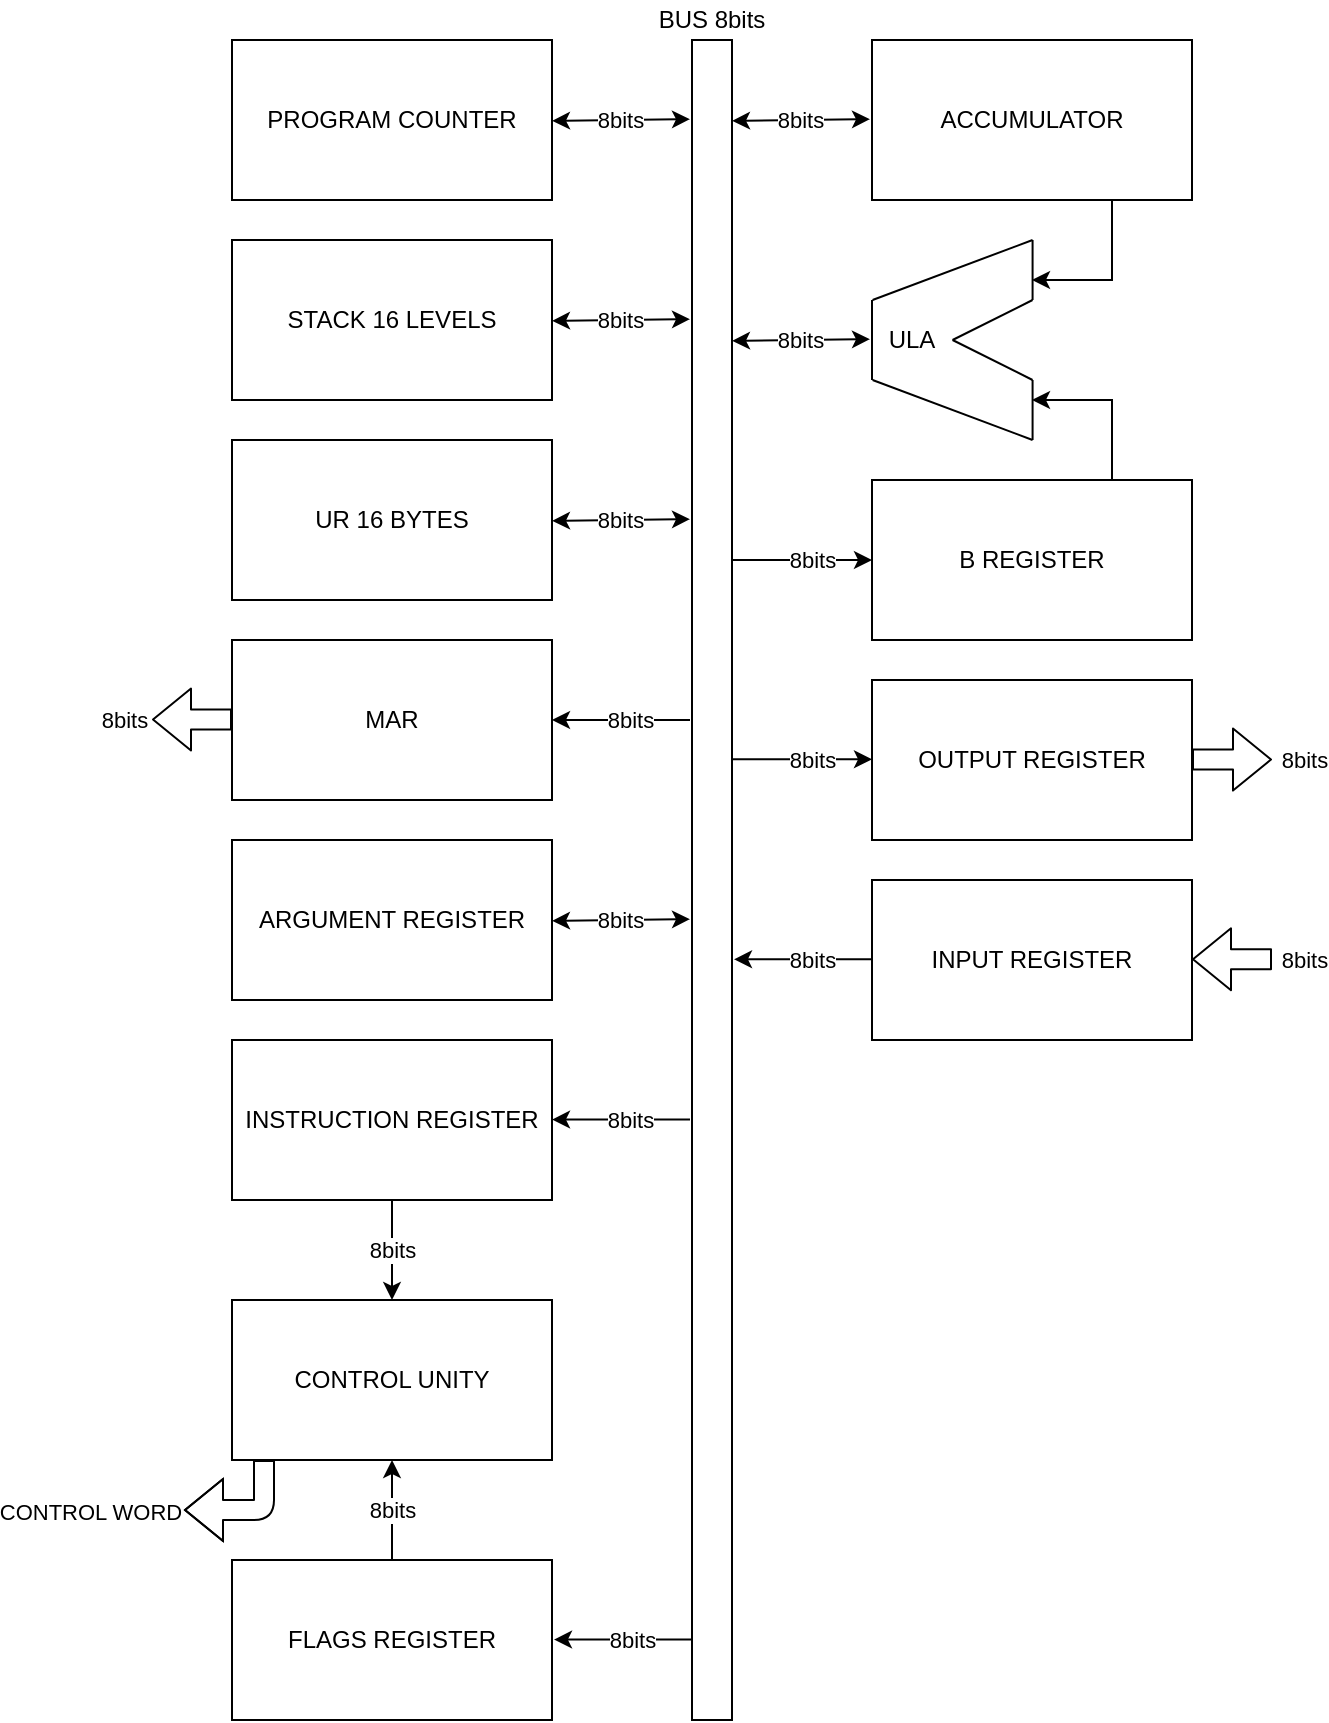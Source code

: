 <mxfile version="14.9.6" type="device"><diagram id="-EJkcxBsr4JTpKG0bV9I" name="Page-1"><mxGraphModel dx="1038" dy="616" grid="1" gridSize="10" guides="1" tooltips="1" connect="1" arrows="1" fold="1" page="1" pageScale="1" pageWidth="827" pageHeight="1169" math="0" shadow="0"><root><mxCell id="0"/><mxCell id="1" parent="0"/><mxCell id="gJNjrskINiWtCzBd5wm--2" value="PROGRAM COUNTER" style="rounded=0;whiteSpace=wrap;html=1;fillColor=none;" parent="1" vertex="1"><mxGeometry x="174" y="165" width="160" height="80" as="geometry"/></mxCell><mxCell id="gJNjrskINiWtCzBd5wm--4" value="" style="rounded=0;whiteSpace=wrap;html=1;fillColor=none;" parent="1" vertex="1"><mxGeometry x="404" y="165" width="20" height="840" as="geometry"/></mxCell><mxCell id="gJNjrskINiWtCzBd5wm--6" value="8bits" style="endArrow=classic;startArrow=classic;html=1;" parent="1" edge="1"><mxGeometry width="50" height="50" relative="1" as="geometry"><mxPoint x="334" y="205.43" as="sourcePoint"/><mxPoint x="403" y="204.57" as="targetPoint"/></mxGeometry></mxCell><mxCell id="gJNjrskINiWtCzBd5wm--49" style="edgeStyle=orthogonalEdgeStyle;rounded=0;orthogonalLoop=1;jettySize=auto;html=1;exitX=0.75;exitY=1;exitDx=0;exitDy=0;" parent="1" source="gJNjrskINiWtCzBd5wm--9" edge="1"><mxGeometry relative="1" as="geometry"><mxPoint x="574" y="285" as="targetPoint"/><Array as="points"><mxPoint x="614" y="285"/></Array></mxGeometry></mxCell><mxCell id="gJNjrskINiWtCzBd5wm--9" value="ACCUMULATOR" style="rounded=0;whiteSpace=wrap;html=1;fillColor=none;" parent="1" vertex="1"><mxGeometry x="494" y="165" width="160" height="80" as="geometry"/></mxCell><mxCell id="gJNjrskINiWtCzBd5wm--10" value="8bits" style="endArrow=classic;startArrow=classic;html=1;" parent="1" edge="1"><mxGeometry width="50" height="50" relative="1" as="geometry"><mxPoint x="424" y="205.43" as="sourcePoint"/><mxPoint x="493" y="204.57" as="targetPoint"/></mxGeometry></mxCell><mxCell id="gJNjrskINiWtCzBd5wm--13" value="STACK 16 LEVELS" style="rounded=0;whiteSpace=wrap;html=1;fillColor=none;" parent="1" vertex="1"><mxGeometry x="174" y="265" width="160" height="80" as="geometry"/></mxCell><mxCell id="gJNjrskINiWtCzBd5wm--14" value="8bits" style="endArrow=classic;startArrow=classic;html=1;" parent="1" edge="1"><mxGeometry width="50" height="50" relative="1" as="geometry"><mxPoint x="334.0" y="305.43" as="sourcePoint"/><mxPoint x="403" y="304.57" as="targetPoint"/></mxGeometry></mxCell><mxCell id="gJNjrskINiWtCzBd5wm--18" value="UR 16 BYTES" style="rounded=0;whiteSpace=wrap;html=1;fillColor=none;" parent="1" vertex="1"><mxGeometry x="174" y="365" width="160" height="80" as="geometry"/></mxCell><mxCell id="gJNjrskINiWtCzBd5wm--19" value="8bits" style="endArrow=classic;startArrow=classic;html=1;" parent="1" edge="1"><mxGeometry width="50" height="50" relative="1" as="geometry"><mxPoint x="334.0" y="405.43" as="sourcePoint"/><mxPoint x="403" y="404.57" as="targetPoint"/></mxGeometry></mxCell><mxCell id="gJNjrskINiWtCzBd5wm--20" value="MAR" style="rounded=0;whiteSpace=wrap;html=1;fillColor=none;" parent="1" vertex="1"><mxGeometry x="174" y="465" width="160" height="80" as="geometry"/></mxCell><mxCell id="gJNjrskINiWtCzBd5wm--23" value="ARGUMENT REGISTER" style="rounded=0;whiteSpace=wrap;html=1;fillColor=none;" parent="1" vertex="1"><mxGeometry x="174" y="565" width="160" height="80" as="geometry"/></mxCell><mxCell id="gJNjrskINiWtCzBd5wm--24" value="8bits" style="endArrow=classic;startArrow=classic;html=1;" parent="1" edge="1"><mxGeometry width="50" height="50" relative="1" as="geometry"><mxPoint x="334" y="605.43" as="sourcePoint"/><mxPoint x="403" y="604.57" as="targetPoint"/></mxGeometry></mxCell><mxCell id="gJNjrskINiWtCzBd5wm--30" value="8bits" style="edgeStyle=orthogonalEdgeStyle;rounded=0;orthogonalLoop=1;jettySize=auto;html=1;exitX=0.5;exitY=1;exitDx=0;exitDy=0;entryX=0.5;entryY=0;entryDx=0;entryDy=0;" parent="1" source="gJNjrskINiWtCzBd5wm--26" target="gJNjrskINiWtCzBd5wm--28" edge="1"><mxGeometry relative="1" as="geometry"/></mxCell><mxCell id="gJNjrskINiWtCzBd5wm--26" value="INSTRUCTION REGISTER" style="rounded=0;whiteSpace=wrap;html=1;fillColor=none;" parent="1" vertex="1"><mxGeometry x="174" y="665" width="160" height="80" as="geometry"/></mxCell><mxCell id="gJNjrskINiWtCzBd5wm--28" value="CONTROL UNITY" style="rounded=0;whiteSpace=wrap;html=1;fillColor=none;" parent="1" vertex="1"><mxGeometry x="174" y="795" width="160" height="80" as="geometry"/></mxCell><mxCell id="gJNjrskINiWtCzBd5wm--34" value="8bits" style="edgeStyle=orthogonalEdgeStyle;rounded=0;orthogonalLoop=1;jettySize=auto;html=1;entryX=0.5;entryY=1;entryDx=0;entryDy=0;" parent="1" source="gJNjrskINiWtCzBd5wm--32" target="gJNjrskINiWtCzBd5wm--28" edge="1"><mxGeometry relative="1" as="geometry"/></mxCell><mxCell id="gJNjrskINiWtCzBd5wm--32" value="FLAGS REGISTER" style="rounded=0;whiteSpace=wrap;html=1;fillColor=none;" parent="1" vertex="1"><mxGeometry x="174" y="925" width="160" height="80" as="geometry"/></mxCell><mxCell id="gJNjrskINiWtCzBd5wm--51" style="edgeStyle=orthogonalEdgeStyle;rounded=0;orthogonalLoop=1;jettySize=auto;html=1;exitX=0.75;exitY=0;exitDx=0;exitDy=0;" parent="1" source="gJNjrskINiWtCzBd5wm--50" edge="1"><mxGeometry relative="1" as="geometry"><mxPoint x="574" y="345" as="targetPoint"/><Array as="points"><mxPoint x="614" y="345"/></Array></mxGeometry></mxCell><mxCell id="gJNjrskINiWtCzBd5wm--50" value="B REGISTER" style="rounded=0;whiteSpace=wrap;html=1;fillColor=none;" parent="1" vertex="1"><mxGeometry x="494" y="385" width="160" height="80" as="geometry"/></mxCell><mxCell id="gJNjrskINiWtCzBd5wm--52" value="" style="group" parent="1" vertex="1" connectable="0"><mxGeometry x="494.0" y="265" width="80.29" height="100" as="geometry"/></mxCell><mxCell id="gJNjrskINiWtCzBd5wm--35" value="" style="endArrow=none;html=1;" parent="gJNjrskINiWtCzBd5wm--52" edge="1"><mxGeometry width="50" height="50" as="geometry"><mxPoint x="80.29" y="30" as="sourcePoint"/><mxPoint x="80.29" as="targetPoint"/></mxGeometry></mxCell><mxCell id="gJNjrskINiWtCzBd5wm--36" value="" style="endArrow=none;html=1;" parent="gJNjrskINiWtCzBd5wm--52" edge="1"><mxGeometry width="50" height="50" as="geometry"><mxPoint x="80.29" y="100" as="sourcePoint"/><mxPoint x="80.29" y="70" as="targetPoint"/></mxGeometry></mxCell><mxCell id="gJNjrskINiWtCzBd5wm--37" value="" style="endArrow=none;html=1;" parent="gJNjrskINiWtCzBd5wm--52" edge="1"><mxGeometry width="50" height="50" as="geometry"><mxPoint y="70" as="sourcePoint"/><mxPoint y="30" as="targetPoint"/></mxGeometry></mxCell><mxCell id="gJNjrskINiWtCzBd5wm--39" value="" style="endArrow=none;html=1;" parent="gJNjrskINiWtCzBd5wm--52" edge="1"><mxGeometry width="50" height="50" as="geometry"><mxPoint x="80.29" y="100" as="sourcePoint"/><mxPoint x="0.29" y="70" as="targetPoint"/></mxGeometry></mxCell><mxCell id="gJNjrskINiWtCzBd5wm--40" value="" style="endArrow=none;html=1;" parent="gJNjrskINiWtCzBd5wm--52" edge="1"><mxGeometry width="50" height="50" as="geometry"><mxPoint x="0.29" y="30" as="sourcePoint"/><mxPoint x="80.29" as="targetPoint"/></mxGeometry></mxCell><mxCell id="gJNjrskINiWtCzBd5wm--41" value="" style="endArrow=none;html=1;" parent="gJNjrskINiWtCzBd5wm--52" edge="1"><mxGeometry width="50" height="50" as="geometry"><mxPoint x="40.29" y="50" as="sourcePoint"/><mxPoint x="80.29" y="70" as="targetPoint"/></mxGeometry></mxCell><mxCell id="gJNjrskINiWtCzBd5wm--42" value="" style="endArrow=none;html=1;" parent="gJNjrskINiWtCzBd5wm--52" edge="1"><mxGeometry width="50" height="50" as="geometry"><mxPoint x="40.29" y="50" as="sourcePoint"/><mxPoint x="80.29" y="30" as="targetPoint"/></mxGeometry></mxCell><mxCell id="gJNjrskINiWtCzBd5wm--43" value="ULA" style="text;html=1;strokeColor=none;fillColor=none;align=center;verticalAlign=middle;whiteSpace=wrap;rounded=0;" parent="gJNjrskINiWtCzBd5wm--52" vertex="1"><mxGeometry x="0.29" y="40" width="40" height="20" as="geometry"/></mxCell><mxCell id="gJNjrskINiWtCzBd5wm--54" value="8bits" style="endArrow=classic;startArrow=classic;html=1;" parent="1" edge="1"><mxGeometry width="50" height="50" relative="1" as="geometry"><mxPoint x="424" y="315.43" as="sourcePoint"/><mxPoint x="493" y="314.57" as="targetPoint"/></mxGeometry></mxCell><mxCell id="gJNjrskINiWtCzBd5wm--55" value="" style="endArrow=classic;html=1;entryX=1;entryY=0.5;entryDx=0;entryDy=0;" parent="1" target="gJNjrskINiWtCzBd5wm--20" edge="1"><mxGeometry width="50" height="50" relative="1" as="geometry"><mxPoint x="403" y="505" as="sourcePoint"/><mxPoint x="504" y="515" as="targetPoint"/></mxGeometry></mxCell><mxCell id="gJNjrskINiWtCzBd5wm--56" value="8bits" style="edgeLabel;html=1;align=center;verticalAlign=middle;resizable=0;points=[];" parent="gJNjrskINiWtCzBd5wm--55" vertex="1" connectable="0"><mxGeometry x="-0.126" relative="1" as="geometry"><mxPoint as="offset"/></mxGeometry></mxCell><mxCell id="gJNjrskINiWtCzBd5wm--57" value="" style="endArrow=classic;html=1;entryX=1;entryY=0.5;entryDx=0;entryDy=0;" parent="1" edge="1"><mxGeometry width="50" height="50" relative="1" as="geometry"><mxPoint x="403" y="704.76" as="sourcePoint"/><mxPoint x="334" y="704.76" as="targetPoint"/></mxGeometry></mxCell><mxCell id="gJNjrskINiWtCzBd5wm--58" value="8bits" style="edgeLabel;html=1;align=center;verticalAlign=middle;resizable=0;points=[];" parent="gJNjrskINiWtCzBd5wm--57" vertex="1" connectable="0"><mxGeometry x="-0.126" relative="1" as="geometry"><mxPoint as="offset"/></mxGeometry></mxCell><mxCell id="gJNjrskINiWtCzBd5wm--59" value="" style="endArrow=classic;html=1;entryX=0;entryY=0.5;entryDx=0;entryDy=0;" parent="1" target="gJNjrskINiWtCzBd5wm--50" edge="1"><mxGeometry width="50" height="50" relative="1" as="geometry"><mxPoint x="424" y="425" as="sourcePoint"/><mxPoint x="404" y="375" as="targetPoint"/></mxGeometry></mxCell><mxCell id="gJNjrskINiWtCzBd5wm--60" value="8bits" style="edgeLabel;html=1;align=center;verticalAlign=middle;resizable=0;points=[];" parent="gJNjrskINiWtCzBd5wm--59" vertex="1" connectable="0"><mxGeometry x="0.143" y="-1" relative="1" as="geometry"><mxPoint y="-1" as="offset"/></mxGeometry></mxCell><mxCell id="gJNjrskINiWtCzBd5wm--61" value="OUTPUT REGISTER" style="rounded=0;whiteSpace=wrap;html=1;fillColor=none;" parent="1" vertex="1"><mxGeometry x="494" y="485" width="160" height="80" as="geometry"/></mxCell><mxCell id="gJNjrskINiWtCzBd5wm--62" value="INPUT REGISTER" style="rounded=0;whiteSpace=wrap;html=1;fillColor=none;" parent="1" vertex="1"><mxGeometry x="494" y="585" width="160" height="80" as="geometry"/></mxCell><mxCell id="gJNjrskINiWtCzBd5wm--63" value="" style="endArrow=classic;html=1;entryX=0;entryY=0.5;entryDx=0;entryDy=0;" parent="1" edge="1"><mxGeometry width="50" height="50" relative="1" as="geometry"><mxPoint x="424" y="524.66" as="sourcePoint"/><mxPoint x="494" y="524.66" as="targetPoint"/></mxGeometry></mxCell><mxCell id="gJNjrskINiWtCzBd5wm--64" value="8bits" style="edgeLabel;html=1;align=center;verticalAlign=middle;resizable=0;points=[];" parent="gJNjrskINiWtCzBd5wm--63" vertex="1" connectable="0"><mxGeometry x="0.143" y="-1" relative="1" as="geometry"><mxPoint y="-1" as="offset"/></mxGeometry></mxCell><mxCell id="gJNjrskINiWtCzBd5wm--65" value="" style="endArrow=classic;html=1;entryX=1;entryY=0.5;entryDx=0;entryDy=0;" parent="1" edge="1"><mxGeometry width="50" height="50" relative="1" as="geometry"><mxPoint x="494" y="624.66" as="sourcePoint"/><mxPoint x="425.0" y="624.66" as="targetPoint"/></mxGeometry></mxCell><mxCell id="gJNjrskINiWtCzBd5wm--66" value="8bits" style="edgeLabel;html=1;align=center;verticalAlign=middle;resizable=0;points=[];" parent="gJNjrskINiWtCzBd5wm--65" vertex="1" connectable="0"><mxGeometry x="-0.126" relative="1" as="geometry"><mxPoint as="offset"/></mxGeometry></mxCell><mxCell id="9kONboCbIvX54LwJr3De-1" value="" style="endArrow=classic;html=1;entryX=1;entryY=0.5;entryDx=0;entryDy=0;" parent="1" edge="1"><mxGeometry width="50" height="50" relative="1" as="geometry"><mxPoint x="404" y="964.8" as="sourcePoint"/><mxPoint x="335" y="964.8" as="targetPoint"/></mxGeometry></mxCell><mxCell id="9kONboCbIvX54LwJr3De-2" value="8bits" style="edgeLabel;html=1;align=center;verticalAlign=middle;resizable=0;points=[];" parent="9kONboCbIvX54LwJr3De-1" vertex="1" connectable="0"><mxGeometry x="-0.126" relative="1" as="geometry"><mxPoint as="offset"/></mxGeometry></mxCell><mxCell id="9kONboCbIvX54LwJr3De-3" value="" style="shape=flexArrow;endArrow=classic;html=1;" parent="1" edge="1"><mxGeometry width="50" height="50" relative="1" as="geometry"><mxPoint x="174" y="504.8" as="sourcePoint"/><mxPoint x="134" y="504.8" as="targetPoint"/></mxGeometry></mxCell><mxCell id="9kONboCbIvX54LwJr3De-4" value="8bits" style="edgeLabel;html=1;align=center;verticalAlign=middle;resizable=0;points=[];" parent="9kONboCbIvX54LwJr3De-3" vertex="1" connectable="0"><mxGeometry x="0.568" relative="1" as="geometry"><mxPoint x="-23" as="offset"/></mxGeometry></mxCell><mxCell id="9kONboCbIvX54LwJr3De-5" value="" style="shape=flexArrow;endArrow=classic;html=1;" parent="1" edge="1"><mxGeometry width="50" height="50" relative="1" as="geometry"><mxPoint x="694" y="624.66" as="sourcePoint"/><mxPoint x="654" y="624.66" as="targetPoint"/></mxGeometry></mxCell><mxCell id="9kONboCbIvX54LwJr3De-6" value="8bits" style="edgeLabel;html=1;align=center;verticalAlign=middle;resizable=0;points=[];" parent="9kONboCbIvX54LwJr3De-5" vertex="1" connectable="0"><mxGeometry x="0.568" relative="1" as="geometry"><mxPoint x="47" as="offset"/></mxGeometry></mxCell><mxCell id="9kONboCbIvX54LwJr3De-7" value="" style="shape=flexArrow;endArrow=classic;html=1;" parent="1" edge="1"><mxGeometry width="50" height="50" relative="1" as="geometry"><mxPoint x="654" y="524.8" as="sourcePoint"/><mxPoint x="694" y="524.8" as="targetPoint"/></mxGeometry></mxCell><mxCell id="9kONboCbIvX54LwJr3De-8" value="8bits" style="edgeLabel;html=1;align=center;verticalAlign=middle;resizable=0;points=[];" parent="9kONboCbIvX54LwJr3De-7" vertex="1" connectable="0"><mxGeometry x="0.68" y="-2" relative="1" as="geometry"><mxPoint x="22" y="-2" as="offset"/></mxGeometry></mxCell><mxCell id="9kONboCbIvX54LwJr3De-9" value="BUS 8bits" style="text;html=1;strokeColor=none;fillColor=none;align=center;verticalAlign=middle;whiteSpace=wrap;rounded=0;" parent="1" vertex="1"><mxGeometry x="381" y="145" width="66" height="20" as="geometry"/></mxCell><mxCell id="9kONboCbIvX54LwJr3De-12" value="" style="shape=flexArrow;endArrow=classic;html=1;" parent="1" edge="1"><mxGeometry width="50" height="50" relative="1" as="geometry"><mxPoint x="190" y="875" as="sourcePoint"/><mxPoint x="150" y="900" as="targetPoint"/><Array as="points"><mxPoint x="190" y="900"/></Array></mxGeometry></mxCell><mxCell id="9kONboCbIvX54LwJr3De-13" value="CONTROL WORD" style="edgeLabel;html=1;align=center;verticalAlign=middle;resizable=0;points=[];" parent="9kONboCbIvX54LwJr3De-12" vertex="1" connectable="0"><mxGeometry x="0.518" y="1" relative="1" as="geometry"><mxPoint x="-63" as="offset"/></mxGeometry></mxCell></root></mxGraphModel></diagram></mxfile>